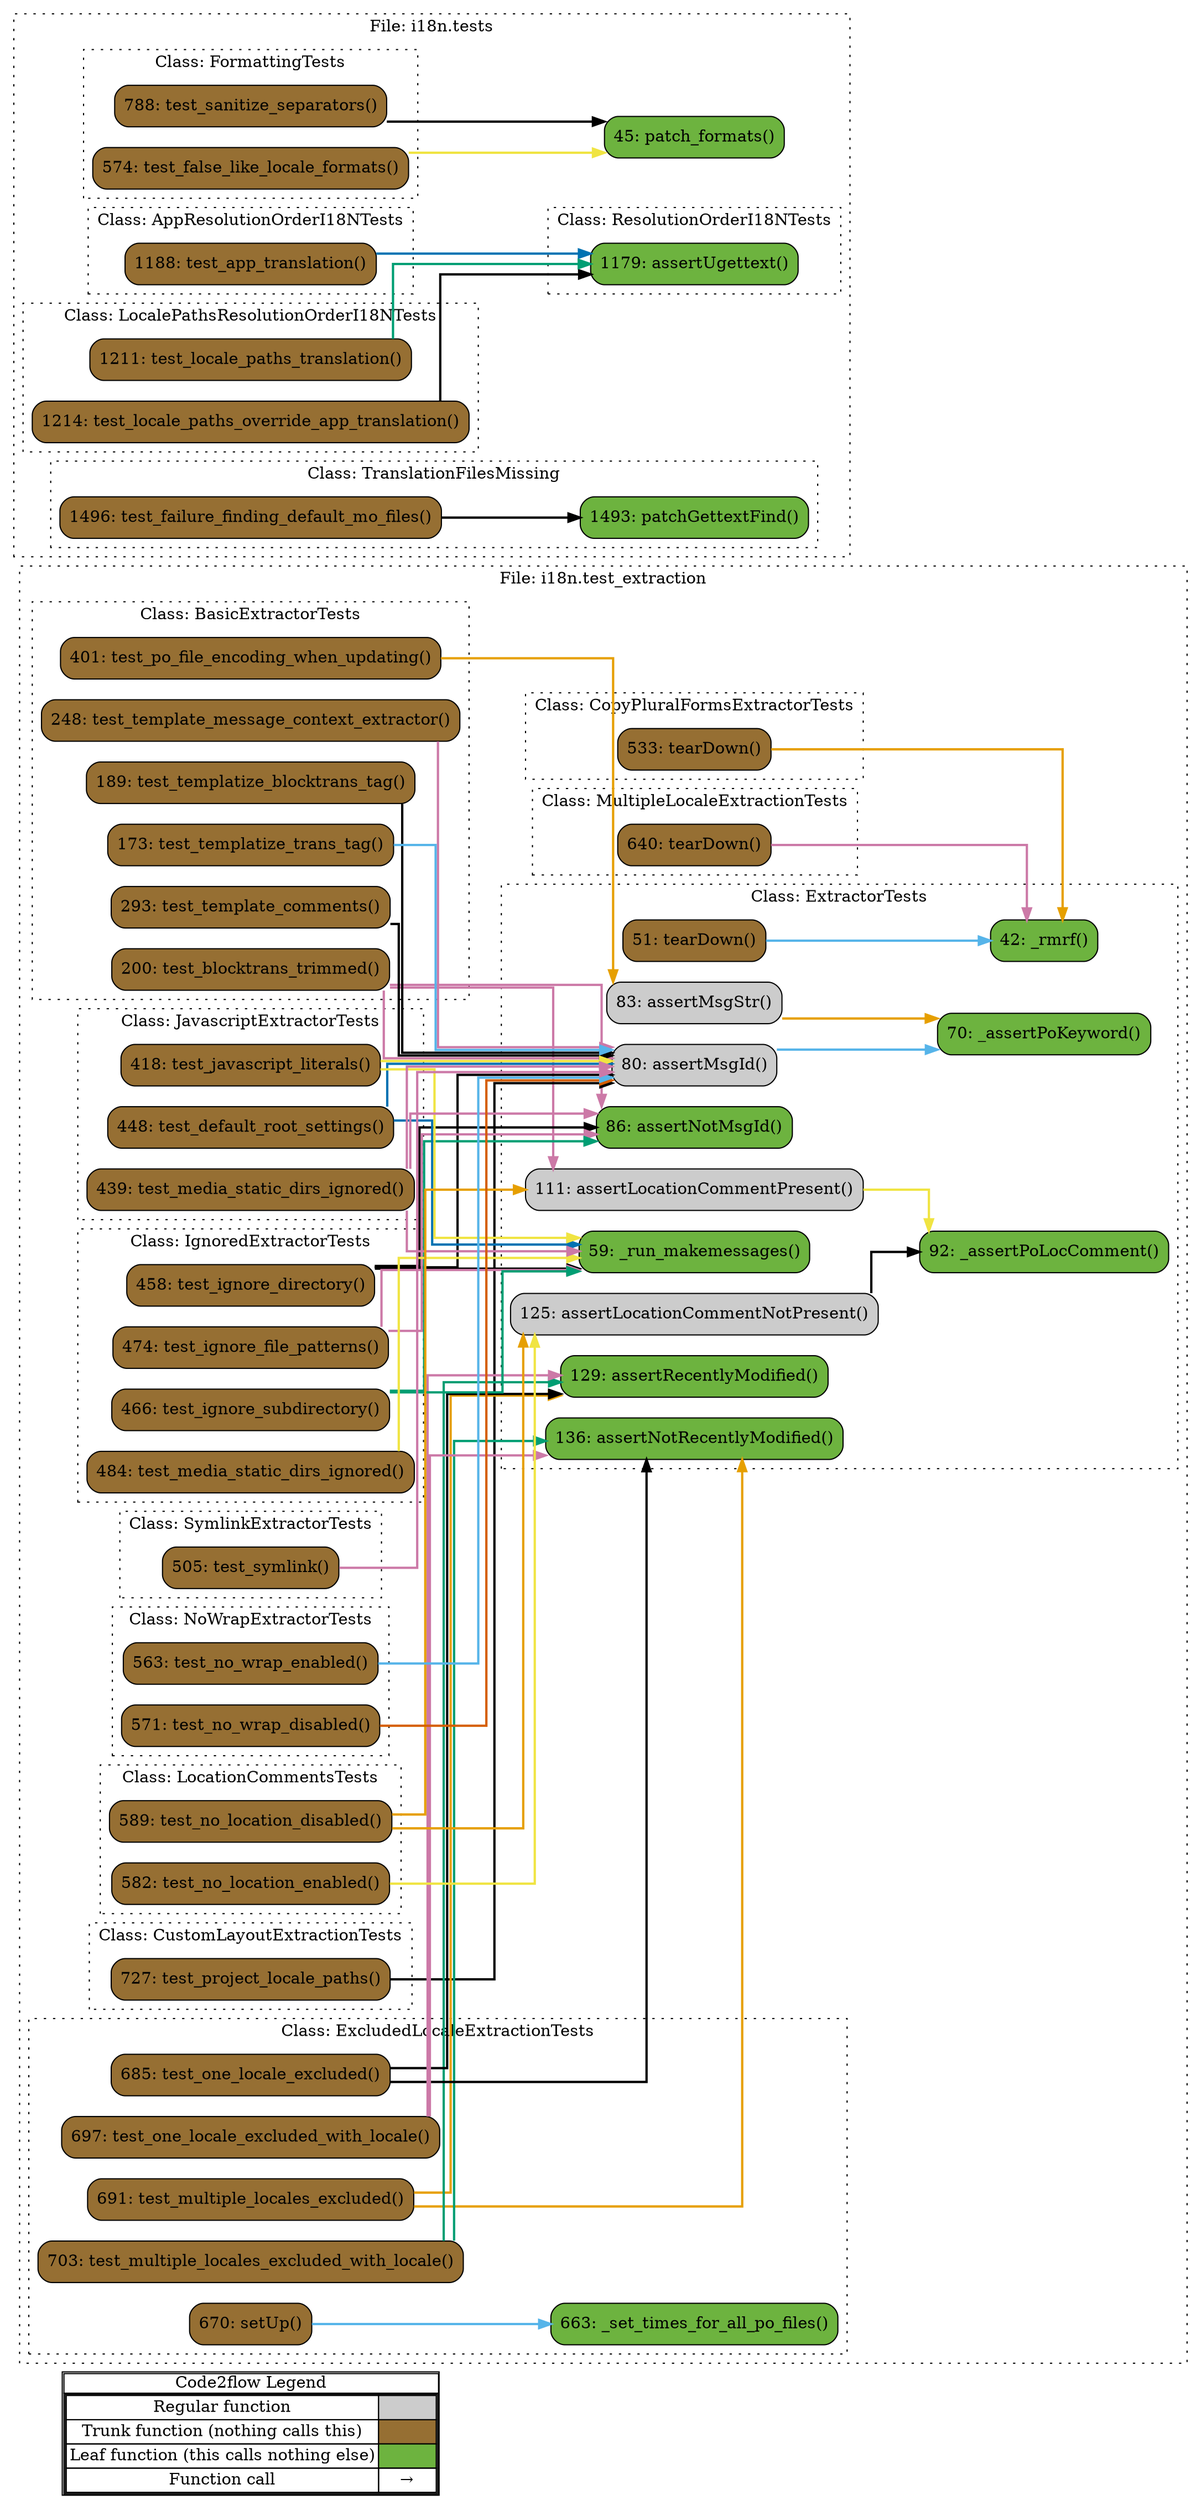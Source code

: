 digraph G {
concentrate=true;
splines="ortho";
rankdir="LR";
subgraph legend{
    rank = min;
    label = "legend";
    Legend [shape=none, margin=0, label = <
        <table cellspacing="0" cellpadding="0" border="1"><tr><td>Code2flow Legend</td></tr><tr><td>
        <table cellspacing="0">
        <tr><td>Regular function</td><td width="50px" bgcolor='#cccccc'></td></tr>
        <tr><td>Trunk function (nothing calls this)</td><td bgcolor='#966F33'></td></tr>
        <tr><td>Leaf function (this calls nothing else)</td><td bgcolor='#6db33f'></td></tr>
        <tr><td>Function call</td><td><font color='black'>&#8594;</font></td></tr>
        </table></td></tr></table>
        >];
}node_f94b141f [label="200: test_blocktrans_trimmed()" name="i18n.test_extraction::BasicExtractorTests.test_blocktrans_trimmed" shape="rect" style="rounded,filled" fillcolor="#966F33" ];
node_83cf2089 [label="401: test_po_file_encoding_when_updating()" name="i18n.test_extraction::BasicExtractorTests.test_po_file_encoding_when_updating" shape="rect" style="rounded,filled" fillcolor="#966F33" ];
node_76169678 [label="293: test_template_comments()" name="i18n.test_extraction::BasicExtractorTests.test_template_comments" shape="rect" style="rounded,filled" fillcolor="#966F33" ];
node_26548f9f [label="248: test_template_message_context_extractor()" name="i18n.test_extraction::BasicExtractorTests.test_template_message_context_extractor" shape="rect" style="rounded,filled" fillcolor="#966F33" ];
node_1b396408 [label="189: test_templatize_blocktrans_tag()" name="i18n.test_extraction::BasicExtractorTests.test_templatize_blocktrans_tag" shape="rect" style="rounded,filled" fillcolor="#966F33" ];
node_dd454aba [label="173: test_templatize_trans_tag()" name="i18n.test_extraction::BasicExtractorTests.test_templatize_trans_tag" shape="rect" style="rounded,filled" fillcolor="#966F33" ];
node_d1a66519 [label="533: tearDown()" name="i18n.test_extraction::CopyPluralFormsExtractorTests.tearDown" shape="rect" style="rounded,filled" fillcolor="#966F33" ];
node_98827b08 [label="727: test_project_locale_paths()" name="i18n.test_extraction::CustomLayoutExtractionTests.test_project_locale_paths" shape="rect" style="rounded,filled" fillcolor="#966F33" ];
node_ddb7915a [label="663: _set_times_for_all_po_files()" name="i18n.test_extraction::ExcludedLocaleExtractionTests._set_times_for_all_po_files" shape="rect" style="rounded,filled" fillcolor="#6db33f" ];
node_9154c992 [label="670: setUp()" name="i18n.test_extraction::ExcludedLocaleExtractionTests.setUp" shape="rect" style="rounded,filled" fillcolor="#966F33" ];
node_a6fb6631 [label="691: test_multiple_locales_excluded()" name="i18n.test_extraction::ExcludedLocaleExtractionTests.test_multiple_locales_excluded" shape="rect" style="rounded,filled" fillcolor="#966F33" ];
node_6529fadb [label="703: test_multiple_locales_excluded_with_locale()" name="i18n.test_extraction::ExcludedLocaleExtractionTests.test_multiple_locales_excluded_with_locale" shape="rect" style="rounded,filled" fillcolor="#966F33" ];
node_de7ddb88 [label="685: test_one_locale_excluded()" name="i18n.test_extraction::ExcludedLocaleExtractionTests.test_one_locale_excluded" shape="rect" style="rounded,filled" fillcolor="#966F33" ];
node_95cc911f [label="697: test_one_locale_excluded_with_locale()" name="i18n.test_extraction::ExcludedLocaleExtractionTests.test_one_locale_excluded_with_locale" shape="rect" style="rounded,filled" fillcolor="#966F33" ];
node_19859383 [label="70: _assertPoKeyword()" name="i18n.test_extraction::ExtractorTests._assertPoKeyword" shape="rect" style="rounded,filled" fillcolor="#6db33f" ];
node_82ac28cd [label="92: _assertPoLocComment()" name="i18n.test_extraction::ExtractorTests._assertPoLocComment" shape="rect" style="rounded,filled" fillcolor="#6db33f" ];
node_e2830ed6 [label="42: _rmrf()" name="i18n.test_extraction::ExtractorTests._rmrf" shape="rect" style="rounded,filled" fillcolor="#6db33f" ];
node_2033d3ed [label="59: _run_makemessages()" name="i18n.test_extraction::ExtractorTests._run_makemessages" shape="rect" style="rounded,filled" fillcolor="#6db33f" ];
node_902fdc78 [label="125: assertLocationCommentNotPresent()" name="i18n.test_extraction::ExtractorTests.assertLocationCommentNotPresent" shape="rect" style="rounded,filled" fillcolor="#cccccc" ];
node_8f728f5c [label="111: assertLocationCommentPresent()" name="i18n.test_extraction::ExtractorTests.assertLocationCommentPresent" shape="rect" style="rounded,filled" fillcolor="#cccccc" ];
node_1dca9042 [label="80: assertMsgId()" name="i18n.test_extraction::ExtractorTests.assertMsgId" shape="rect" style="rounded,filled" fillcolor="#cccccc" ];
node_fcd89e11 [label="83: assertMsgStr()" name="i18n.test_extraction::ExtractorTests.assertMsgStr" shape="rect" style="rounded,filled" fillcolor="#cccccc" ];
node_c9fda705 [label="86: assertNotMsgId()" name="i18n.test_extraction::ExtractorTests.assertNotMsgId" shape="rect" style="rounded,filled" fillcolor="#6db33f" ];
node_15321d78 [label="136: assertNotRecentlyModified()" name="i18n.test_extraction::ExtractorTests.assertNotRecentlyModified" shape="rect" style="rounded,filled" fillcolor="#6db33f" ];
node_0b54c30d [label="129: assertRecentlyModified()" name="i18n.test_extraction::ExtractorTests.assertRecentlyModified" shape="rect" style="rounded,filled" fillcolor="#6db33f" ];
node_fe770ada [label="51: tearDown()" name="i18n.test_extraction::ExtractorTests.tearDown" shape="rect" style="rounded,filled" fillcolor="#966F33" ];
node_22bbe5a8 [label="458: test_ignore_directory()" name="i18n.test_extraction::IgnoredExtractorTests.test_ignore_directory" shape="rect" style="rounded,filled" fillcolor="#966F33" ];
node_1d79ff9f [label="474: test_ignore_file_patterns()" name="i18n.test_extraction::IgnoredExtractorTests.test_ignore_file_patterns" shape="rect" style="rounded,filled" fillcolor="#966F33" ];
node_54e72383 [label="466: test_ignore_subdirectory()" name="i18n.test_extraction::IgnoredExtractorTests.test_ignore_subdirectory" shape="rect" style="rounded,filled" fillcolor="#966F33" ];
node_3895f76c [label="484: test_media_static_dirs_ignored()" name="i18n.test_extraction::IgnoredExtractorTests.test_media_static_dirs_ignored" shape="rect" style="rounded,filled" fillcolor="#966F33" ];
node_eef72425 [label="448: test_default_root_settings()" name="i18n.test_extraction::JavascriptExtractorTests.test_default_root_settings" shape="rect" style="rounded,filled" fillcolor="#966F33" ];
node_e7fea0e4 [label="418: test_javascript_literals()" name="i18n.test_extraction::JavascriptExtractorTests.test_javascript_literals" shape="rect" style="rounded,filled" fillcolor="#966F33" ];
node_2fcaf867 [label="439: test_media_static_dirs_ignored()" name="i18n.test_extraction::JavascriptExtractorTests.test_media_static_dirs_ignored" shape="rect" style="rounded,filled" fillcolor="#966F33" ];
node_af67dcf9 [label="589: test_no_location_disabled()" name="i18n.test_extraction::LocationCommentsTests.test_no_location_disabled" shape="rect" style="rounded,filled" fillcolor="#966F33" ];
node_728fc9cc [label="582: test_no_location_enabled()" name="i18n.test_extraction::LocationCommentsTests.test_no_location_enabled" shape="rect" style="rounded,filled" fillcolor="#966F33" ];
node_f63f9467 [label="640: tearDown()" name="i18n.test_extraction::MultipleLocaleExtractionTests.tearDown" shape="rect" style="rounded,filled" fillcolor="#966F33" ];
node_0bec9a1e [label="571: test_no_wrap_disabled()" name="i18n.test_extraction::NoWrapExtractorTests.test_no_wrap_disabled" shape="rect" style="rounded,filled" fillcolor="#966F33" ];
node_a4d17392 [label="563: test_no_wrap_enabled()" name="i18n.test_extraction::NoWrapExtractorTests.test_no_wrap_enabled" shape="rect" style="rounded,filled" fillcolor="#966F33" ];
node_cc942e8f [label="505: test_symlink()" name="i18n.test_extraction::SymlinkExtractorTests.test_symlink" shape="rect" style="rounded,filled" fillcolor="#966F33" ];
node_eb7c76ed [label="1188: test_app_translation()" name="i18n.tests::AppResolutionOrderI18NTests.test_app_translation" shape="rect" style="rounded,filled" fillcolor="#966F33" ];
node_e65be5ec [label="574: test_false_like_locale_formats()" name="i18n.tests::FormattingTests.test_false_like_locale_formats" shape="rect" style="rounded,filled" fillcolor="#966F33" ];
node_2e0d4898 [label="788: test_sanitize_separators()" name="i18n.tests::FormattingTests.test_sanitize_separators" shape="rect" style="rounded,filled" fillcolor="#966F33" ];
node_e46790c8 [label="1214: test_locale_paths_override_app_translation()" name="i18n.tests::LocalePathsResolutionOrderI18NTests.test_locale_paths_override_app_translation" shape="rect" style="rounded,filled" fillcolor="#966F33" ];
node_00a37b43 [label="1211: test_locale_paths_translation()" name="i18n.tests::LocalePathsResolutionOrderI18NTests.test_locale_paths_translation" shape="rect" style="rounded,filled" fillcolor="#966F33" ];
node_3ca7e74b [label="1179: assertUgettext()" name="i18n.tests::ResolutionOrderI18NTests.assertUgettext" shape="rect" style="rounded,filled" fillcolor="#6db33f" ];
node_ae527cbb [label="1493: patchGettextFind()" name="i18n.tests::TranslationFilesMissing.patchGettextFind" shape="rect" style="rounded,filled" fillcolor="#6db33f" ];
node_b6765a98 [label="1496: test_failure_finding_default_mo_files()" name="i18n.tests::TranslationFilesMissing.test_failure_finding_default_mo_files" shape="rect" style="rounded,filled" fillcolor="#966F33" ];
node_16d70427 [label="45: patch_formats()" name="i18n.tests::patch_formats" shape="rect" style="rounded,filled" fillcolor="#6db33f" ];
node_f94b141f -> node_8f728f5c [color="#CC79A7" penwidth="2"];
node_f94b141f -> node_1dca9042 [color="#CC79A7" penwidth="2"];
node_f94b141f -> node_1dca9042 [color="#CC79A7" penwidth="2"];
node_f94b141f -> node_c9fda705 [color="#CC79A7" penwidth="2"];
node_83cf2089 -> node_fcd89e11 [color="#E69F00" penwidth="2"];
node_76169678 -> node_1dca9042 [color="#000000" penwidth="2"];
node_76169678 -> node_1dca9042 [color="#000000" penwidth="2"];
node_76169678 -> node_1dca9042 [color="#000000" penwidth="2"];
node_76169678 -> node_1dca9042 [color="#000000" penwidth="2"];
node_76169678 -> node_1dca9042 [color="#000000" penwidth="2"];
node_76169678 -> node_1dca9042 [color="#000000" penwidth="2"];
node_76169678 -> node_1dca9042 [color="#000000" penwidth="2"];
node_76169678 -> node_1dca9042 [color="#000000" penwidth="2"];
node_76169678 -> node_1dca9042 [color="#000000" penwidth="2"];
node_76169678 -> node_1dca9042 [color="#000000" penwidth="2"];
node_26548f9f -> node_1dca9042 [color="#CC79A7" penwidth="2"];
node_26548f9f -> node_1dca9042 [color="#CC79A7" penwidth="2"];
node_26548f9f -> node_1dca9042 [color="#CC79A7" penwidth="2"];
node_26548f9f -> node_1dca9042 [color="#CC79A7" penwidth="2"];
node_26548f9f -> node_1dca9042 [color="#CC79A7" penwidth="2"];
node_26548f9f -> node_1dca9042 [color="#CC79A7" penwidth="2"];
node_26548f9f -> node_1dca9042 [color="#CC79A7" penwidth="2"];
node_1b396408 -> node_1dca9042 [color="#000000" penwidth="2"];
node_1b396408 -> node_1dca9042 [color="#000000" penwidth="2"];
node_1b396408 -> node_1dca9042 [color="#000000" penwidth="2"];
node_dd454aba -> node_1dca9042 [color="#56B4E9" penwidth="2"];
node_dd454aba -> node_1dca9042 [color="#56B4E9" penwidth="2"];
node_dd454aba -> node_1dca9042 [color="#56B4E9" penwidth="2"];
node_dd454aba -> node_1dca9042 [color="#56B4E9" penwidth="2"];
node_dd454aba -> node_1dca9042 [color="#56B4E9" penwidth="2"];
node_dd454aba -> node_1dca9042 [color="#56B4E9" penwidth="2"];
node_dd454aba -> node_1dca9042 [color="#56B4E9" penwidth="2"];
node_dd454aba -> node_1dca9042 [color="#56B4E9" penwidth="2"];
node_d1a66519 -> node_e2830ed6 [color="#E69F00" penwidth="2"];
node_98827b08 -> node_1dca9042 [color="#000000" penwidth="2"];
node_98827b08 -> node_1dca9042 [color="#000000" penwidth="2"];
node_98827b08 -> node_1dca9042 [color="#000000" penwidth="2"];
node_9154c992 -> node_ddb7915a [color="#56B4E9" penwidth="2"];
node_a6fb6631 -> node_15321d78 [color="#E69F00" penwidth="2"];
node_a6fb6631 -> node_15321d78 [color="#E69F00" penwidth="2"];
node_a6fb6631 -> node_0b54c30d [color="#E69F00" penwidth="2"];
node_6529fadb -> node_15321d78 [color="#009E73" penwidth="2"];
node_6529fadb -> node_15321d78 [color="#009E73" penwidth="2"];
node_6529fadb -> node_0b54c30d [color="#009E73" penwidth="2"];
node_de7ddb88 -> node_15321d78 [color="#000000" penwidth="2"];
node_de7ddb88 -> node_0b54c30d [color="#000000" penwidth="2"];
node_de7ddb88 -> node_0b54c30d [color="#000000" penwidth="2"];
node_95cc911f -> node_15321d78 [color="#CC79A7" penwidth="2"];
node_95cc911f -> node_15321d78 [color="#CC79A7" penwidth="2"];
node_95cc911f -> node_0b54c30d [color="#CC79A7" penwidth="2"];
node_902fdc78 -> node_82ac28cd [color="#000000" penwidth="2"];
node_8f728f5c -> node_82ac28cd [color="#F0E442" penwidth="2"];
node_1dca9042 -> node_19859383 [color="#56B4E9" penwidth="2"];
node_fcd89e11 -> node_19859383 [color="#E69F00" penwidth="2"];
node_fe770ada -> node_e2830ed6 [color="#56B4E9" penwidth="2"];
node_22bbe5a8 -> node_2033d3ed [color="#000000" penwidth="2"];
node_22bbe5a8 -> node_1dca9042 [color="#000000" penwidth="2"];
node_22bbe5a8 -> node_c9fda705 [color="#000000" penwidth="2"];
node_1d79ff9f -> node_2033d3ed [color="#CC79A7" penwidth="2"];
node_1d79ff9f -> node_c9fda705 [color="#CC79A7" penwidth="2"];
node_54e72383 -> node_2033d3ed [color="#009E73" penwidth="2"];
node_54e72383 -> node_c9fda705 [color="#009E73" penwidth="2"];
node_3895f76c -> node_2033d3ed [color="#F0E442" penwidth="2"];
node_eef72425 -> node_2033d3ed [color="#0072B2" penwidth="2"];
node_eef72425 -> node_1dca9042 [color="#0072B2" penwidth="2"];
node_e7fea0e4 -> node_2033d3ed [color="#F0E442" penwidth="2"];
node_e7fea0e4 -> node_1dca9042 [color="#F0E442" penwidth="2"];
node_e7fea0e4 -> node_1dca9042 [color="#F0E442" penwidth="2"];
node_e7fea0e4 -> node_1dca9042 [color="#F0E442" penwidth="2"];
node_e7fea0e4 -> node_1dca9042 [color="#F0E442" penwidth="2"];
node_e7fea0e4 -> node_1dca9042 [color="#F0E442" penwidth="2"];
node_e7fea0e4 -> node_1dca9042 [color="#F0E442" penwidth="2"];
node_e7fea0e4 -> node_1dca9042 [color="#F0E442" penwidth="2"];
node_e7fea0e4 -> node_1dca9042 [color="#F0E442" penwidth="2"];
node_e7fea0e4 -> node_1dca9042 [color="#F0E442" penwidth="2"];
node_e7fea0e4 -> node_1dca9042 [color="#F0E442" penwidth="2"];
node_e7fea0e4 -> node_1dca9042 [color="#F0E442" penwidth="2"];
node_e7fea0e4 -> node_1dca9042 [color="#F0E442" penwidth="2"];
node_e7fea0e4 -> node_1dca9042 [color="#F0E442" penwidth="2"];
node_e7fea0e4 -> node_1dca9042 [color="#F0E442" penwidth="2"];
node_2fcaf867 -> node_2033d3ed [color="#CC79A7" penwidth="2"];
node_2fcaf867 -> node_1dca9042 [color="#CC79A7" penwidth="2"];
node_2fcaf867 -> node_c9fda705 [color="#CC79A7" penwidth="2"];
node_af67dcf9 -> node_902fdc78 [color="#E69F00" penwidth="2"];
node_af67dcf9 -> node_8f728f5c [color="#E69F00" penwidth="2"];
node_728fc9cc -> node_902fdc78 [color="#F0E442" penwidth="2"];
node_f63f9467 -> node_e2830ed6 [color="#CC79A7" penwidth="2"];
node_0bec9a1e -> node_1dca9042 [color="#D55E00" penwidth="2"];
node_a4d17392 -> node_1dca9042 [color="#56B4E9" penwidth="2"];
node_cc942e8f -> node_1dca9042 [color="#CC79A7" penwidth="2"];
node_eb7c76ed -> node_3ca7e74b [color="#0072B2" penwidth="2"];
node_eb7c76ed -> node_3ca7e74b [color="#0072B2" penwidth="2"];
node_eb7c76ed -> node_3ca7e74b [color="#0072B2" penwidth="2"];
node_e65be5ec -> node_16d70427 [color="#F0E442" penwidth="2"];
node_2e0d4898 -> node_16d70427 [color="#000000" penwidth="2"];
node_e46790c8 -> node_3ca7e74b [color="#000000" penwidth="2"];
node_00a37b43 -> node_3ca7e74b [color="#009E73" penwidth="2"];
node_b6765a98 -> node_ae527cbb [color="#000000" penwidth="2"];
subgraph cluster_4c587e1c {
    label="File: i18n.test_extraction";
    name="i18n.test_extraction";
    style="filled";
    graph[style=dotted];
    subgraph cluster_651712d6 {
        node_e2830ed6 node_fe770ada node_2033d3ed node_19859383 node_1dca9042 node_fcd89e11 node_c9fda705 node_82ac28cd node_8f728f5c node_902fdc78 node_0b54c30d node_15321d78;
        label="Class: ExtractorTests";
        name="ExtractorTests";
        style="filled";
        graph[style=dotted];
    };
    subgraph cluster_648f5005 {
        node_dd454aba node_1b396408 node_f94b141f node_26548f9f node_76169678 node_83cf2089;
        label="Class: BasicExtractorTests";
        name="BasicExtractorTests";
        style="filled";
        graph[style=dotted];
    };
    subgraph cluster_2948d41e {
        node_e7fea0e4 node_2fcaf867 node_eef72425;
        label="Class: JavascriptExtractorTests";
        name="JavascriptExtractorTests";
        style="filled";
        graph[style=dotted];
    };
    subgraph cluster_b24ca2e6 {
        node_22bbe5a8 node_54e72383 node_1d79ff9f node_3895f76c;
        label="Class: IgnoredExtractorTests";
        name="IgnoredExtractorTests";
        style="filled";
        graph[style=dotted];
    };
    subgraph cluster_6fab1e92 {
        node_cc942e8f;
        label="Class: SymlinkExtractorTests";
        name="SymlinkExtractorTests";
        style="filled";
        graph[style=dotted];
    };
    subgraph cluster_5503f7f4 {
        node_d1a66519;
        label="Class: CopyPluralFormsExtractorTests";
        name="CopyPluralFormsExtractorTests";
        style="filled";
        graph[style=dotted];
    };
    subgraph cluster_e1881bb3 {
        node_a4d17392 node_0bec9a1e;
        label="Class: NoWrapExtractorTests";
        name="NoWrapExtractorTests";
        style="filled";
        graph[style=dotted];
    };
    subgraph cluster_ade968ed {
        node_728fc9cc node_af67dcf9;
        label="Class: LocationCommentsTests";
        name="LocationCommentsTests";
        style="filled";
        graph[style=dotted];
    };
    subgraph cluster_6ee4e179 {
        node_f63f9467;
        label="Class: MultipleLocaleExtractionTests";
        name="MultipleLocaleExtractionTests";
        style="filled";
        graph[style=dotted];
    };
    subgraph cluster_79d23646 {
        node_ddb7915a node_9154c992 node_de7ddb88 node_a6fb6631 node_95cc911f node_6529fadb;
        label="Class: ExcludedLocaleExtractionTests";
        name="ExcludedLocaleExtractionTests";
        style="filled";
        graph[style=dotted];
    };
    subgraph cluster_505c57fa {
        node_98827b08;
        label="Class: CustomLayoutExtractionTests";
        name="CustomLayoutExtractionTests";
        style="filled";
        graph[style=dotted];
    };
};
subgraph cluster_4f4b37d6 {
    node_16d70427;
    label="File: i18n.tests";
    name="i18n.tests";
    style="filled";
    graph[style=dotted];
    subgraph cluster_77cff4c8 {
        node_e65be5ec node_2e0d4898;
        label="Class: FormattingTests";
        name="FormattingTests";
        style="filled";
        graph[style=dotted];
    };
    subgraph cluster_8b04eb43 {
        node_3ca7e74b;
        label="Class: ResolutionOrderI18NTests";
        name="ResolutionOrderI18NTests";
        style="filled";
        graph[style=dotted];
    };
    subgraph cluster_69625def {
        node_eb7c76ed;
        label="Class: AppResolutionOrderI18NTests";
        name="AppResolutionOrderI18NTests";
        style="filled";
        graph[style=dotted];
    };
    subgraph cluster_4149b7aa {
        node_00a37b43 node_e46790c8;
        label="Class: LocalePathsResolutionOrderI18NTests";
        name="LocalePathsResolutionOrderI18NTests";
        style="filled";
        graph[style=dotted];
    };
    subgraph cluster_138d0b74 {
        node_ae527cbb node_b6765a98;
        label="Class: TranslationFilesMissing";
        name="TranslationFilesMissing";
        style="filled";
        graph[style=dotted];
    };
};
}
